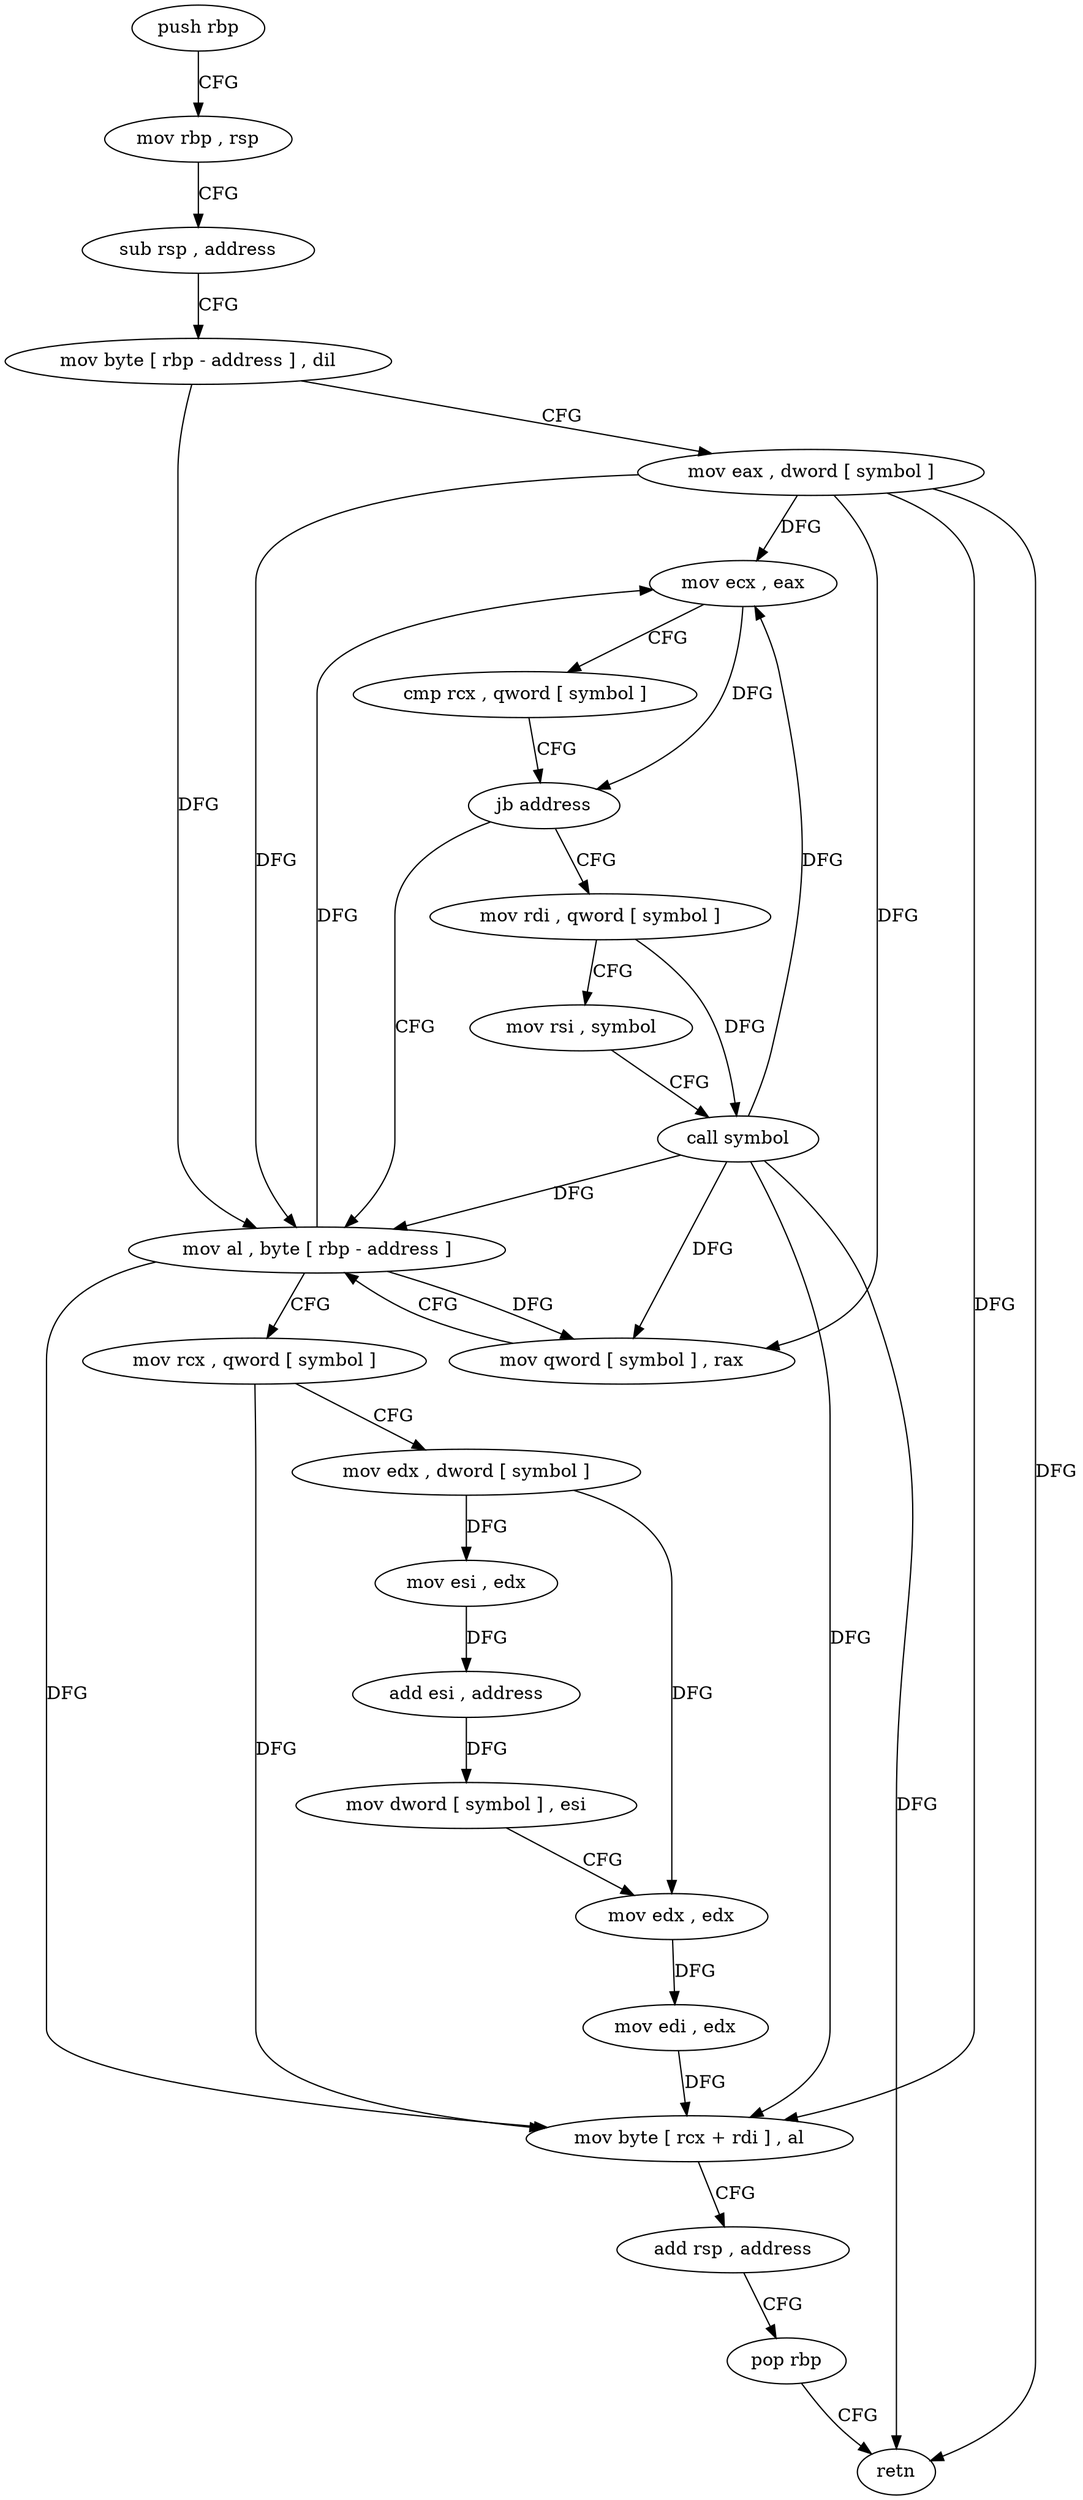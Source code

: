 digraph "func" {
"4233728" [label = "push rbp" ]
"4233729" [label = "mov rbp , rsp" ]
"4233732" [label = "sub rsp , address" ]
"4233736" [label = "mov byte [ rbp - address ] , dil" ]
"4233740" [label = "mov eax , dword [ symbol ]" ]
"4233747" [label = "mov ecx , eax" ]
"4233749" [label = "cmp rcx , qword [ symbol ]" ]
"4233757" [label = "jb address" ]
"4233794" [label = "mov al , byte [ rbp - address ]" ]
"4233763" [label = "mov rdi , qword [ symbol ]" ]
"4233797" [label = "mov rcx , qword [ symbol ]" ]
"4233805" [label = "mov edx , dword [ symbol ]" ]
"4233812" [label = "mov esi , edx" ]
"4233814" [label = "add esi , address" ]
"4233817" [label = "mov dword [ symbol ] , esi" ]
"4233824" [label = "mov edx , edx" ]
"4233826" [label = "mov edi , edx" ]
"4233828" [label = "mov byte [ rcx + rdi ] , al" ]
"4233831" [label = "add rsp , address" ]
"4233835" [label = "pop rbp" ]
"4233836" [label = "retn" ]
"4233771" [label = "mov rsi , symbol" ]
"4233781" [label = "call symbol" ]
"4233786" [label = "mov qword [ symbol ] , rax" ]
"4233728" -> "4233729" [ label = "CFG" ]
"4233729" -> "4233732" [ label = "CFG" ]
"4233732" -> "4233736" [ label = "CFG" ]
"4233736" -> "4233740" [ label = "CFG" ]
"4233736" -> "4233794" [ label = "DFG" ]
"4233740" -> "4233747" [ label = "DFG" ]
"4233740" -> "4233794" [ label = "DFG" ]
"4233740" -> "4233828" [ label = "DFG" ]
"4233740" -> "4233836" [ label = "DFG" ]
"4233740" -> "4233786" [ label = "DFG" ]
"4233747" -> "4233749" [ label = "CFG" ]
"4233747" -> "4233757" [ label = "DFG" ]
"4233749" -> "4233757" [ label = "CFG" ]
"4233757" -> "4233794" [ label = "CFG" ]
"4233757" -> "4233763" [ label = "CFG" ]
"4233794" -> "4233797" [ label = "CFG" ]
"4233794" -> "4233747" [ label = "DFG" ]
"4233794" -> "4233828" [ label = "DFG" ]
"4233794" -> "4233786" [ label = "DFG" ]
"4233763" -> "4233771" [ label = "CFG" ]
"4233763" -> "4233781" [ label = "DFG" ]
"4233797" -> "4233805" [ label = "CFG" ]
"4233797" -> "4233828" [ label = "DFG" ]
"4233805" -> "4233812" [ label = "DFG" ]
"4233805" -> "4233824" [ label = "DFG" ]
"4233812" -> "4233814" [ label = "DFG" ]
"4233814" -> "4233817" [ label = "DFG" ]
"4233817" -> "4233824" [ label = "CFG" ]
"4233824" -> "4233826" [ label = "DFG" ]
"4233826" -> "4233828" [ label = "DFG" ]
"4233828" -> "4233831" [ label = "CFG" ]
"4233831" -> "4233835" [ label = "CFG" ]
"4233835" -> "4233836" [ label = "CFG" ]
"4233771" -> "4233781" [ label = "CFG" ]
"4233781" -> "4233786" [ label = "DFG" ]
"4233781" -> "4233747" [ label = "DFG" ]
"4233781" -> "4233828" [ label = "DFG" ]
"4233781" -> "4233794" [ label = "DFG" ]
"4233781" -> "4233836" [ label = "DFG" ]
"4233786" -> "4233794" [ label = "CFG" ]
}
